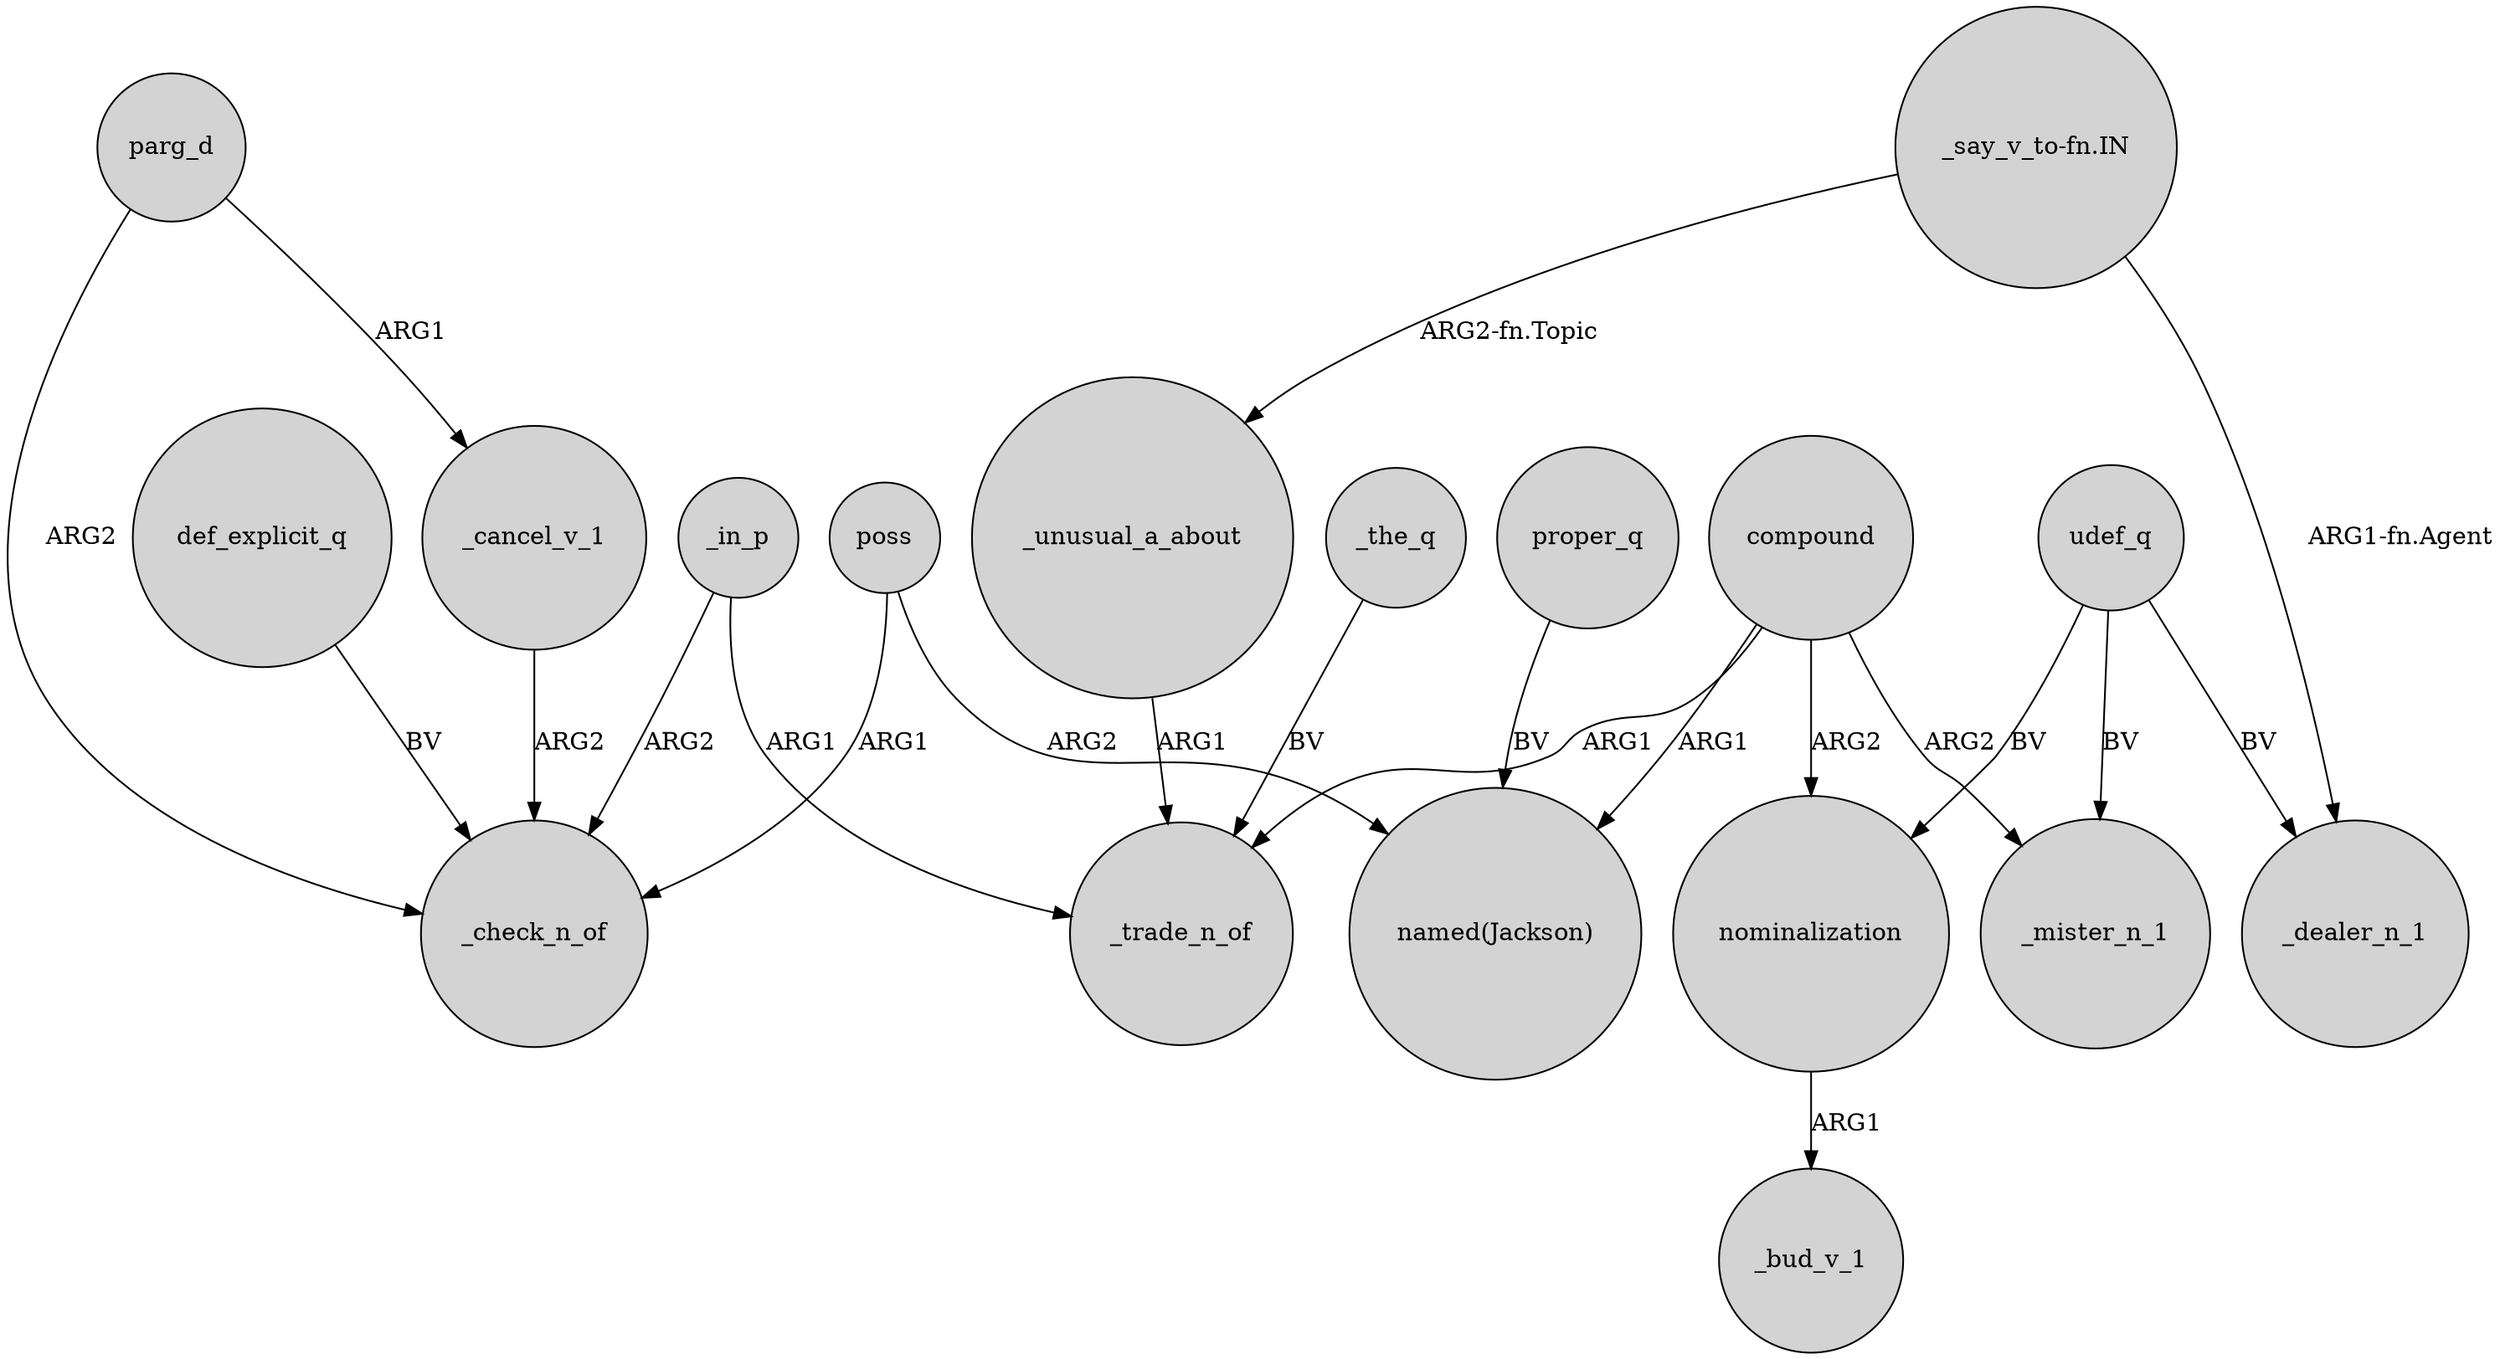 digraph {
	node [shape=circle style=filled]
	_unusual_a_about -> _trade_n_of [label=ARG1]
	_cancel_v_1 -> _check_n_of [label=ARG2]
	_the_q -> _trade_n_of [label=BV]
	"_say_v_to-fn.IN" -> _dealer_n_1 [label="ARG1-fn.Agent"]
	nominalization -> _bud_v_1 [label=ARG1]
	_in_p -> _trade_n_of [label=ARG1]
	compound -> _mister_n_1 [label=ARG2]
	compound -> _trade_n_of [label=ARG1]
	udef_q -> _mister_n_1 [label=BV]
	compound -> nominalization [label=ARG2]
	poss -> "named(Jackson)" [label=ARG2]
	parg_d -> _check_n_of [label=ARG2]
	proper_q -> "named(Jackson)" [label=BV]
	_in_p -> _check_n_of [label=ARG2]
	udef_q -> nominalization [label=BV]
	def_explicit_q -> _check_n_of [label=BV]
	udef_q -> _dealer_n_1 [label=BV]
	"_say_v_to-fn.IN" -> _unusual_a_about [label="ARG2-fn.Topic"]
	compound -> "named(Jackson)" [label=ARG1]
	parg_d -> _cancel_v_1 [label=ARG1]
	poss -> _check_n_of [label=ARG1]
}
